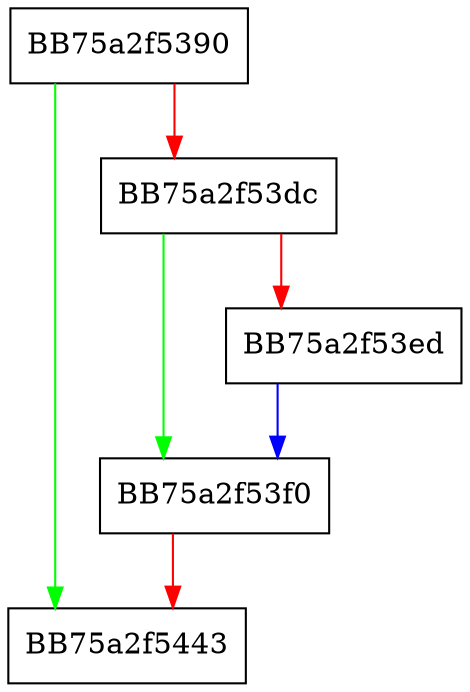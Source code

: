digraph get_tamper_details_message {
  node [shape="box"];
  graph [splines=ortho];
  BB75a2f5390 -> BB75a2f5443 [color="green"];
  BB75a2f5390 -> BB75a2f53dc [color="red"];
  BB75a2f53dc -> BB75a2f53f0 [color="green"];
  BB75a2f53dc -> BB75a2f53ed [color="red"];
  BB75a2f53ed -> BB75a2f53f0 [color="blue"];
  BB75a2f53f0 -> BB75a2f5443 [color="red"];
}